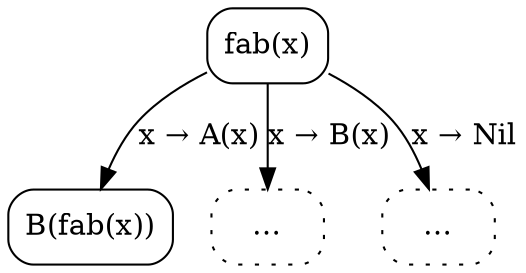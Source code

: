 digraph {
  node [shape=box, style=rounded];

  C0 [label="fab(x)"];
  C1 [label="B(fab(x))"];
  C0 -> C1 [label="x → A(x)"];
  C2 [label="…", style="dotted,rounded"];
  C0 -> C2 [label="x → B(x)"];
  C3 [label="…", style="dotted,rounded"];
  C0 -> C3 [label="x → Nil"];
}

